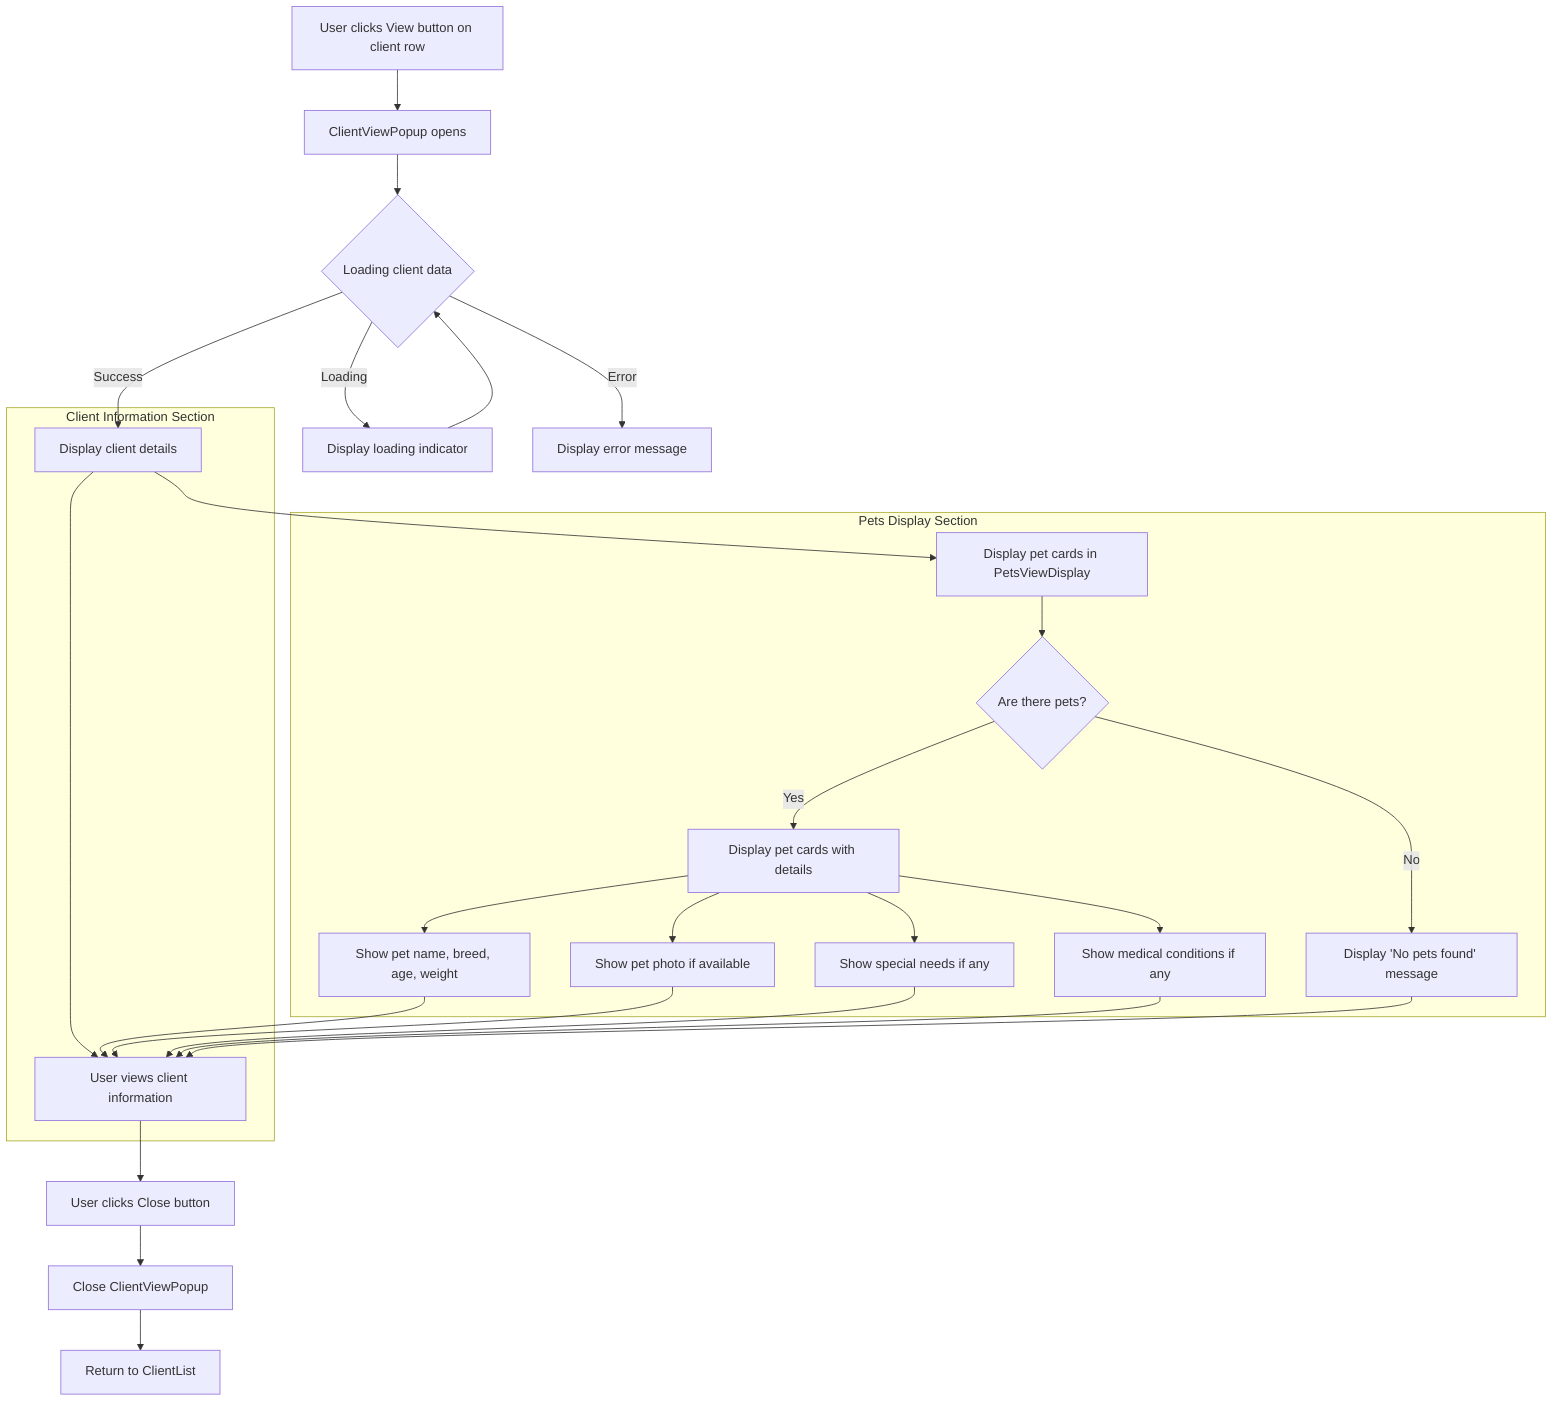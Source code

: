 flowchart TD
    A[User clicks View button on client row] --> B[ClientViewPopup opens]
    B --> C{Loading client data}
    
    C -->|Loading| D[Display loading indicator]
    D --> C
    
    C -->|Error| E[Display error message]
    
    C -->|Success| F[Display client details]
    F --> G[Display pet cards in PetsViewDisplay]
    
    G --> H{Are there pets?}
    H -->|No| I[Display 'No pets found' message]
    H -->|Yes| J[Display pet cards with details]
    
    J --> K[Show pet name, breed, age, weight]
    J --> L[Show pet photo if available]
    J --> M[Show special needs if any]
    J --> N[Show medical conditions if any]
    
    F --> O[User views client information]
    K --> O
    L --> O
    M --> O
    N --> O
    I --> O
    
    O --> P[User clicks Close button]
    P --> Q[Close ClientViewPopup]
    Q --> R[Return to ClientList]
    
    subgraph "Client Information Section"
        F
        O
    end
    
    subgraph "Pets Display Section"
        G
        H
        I
        J
        K
        L
        M
        N
    end
